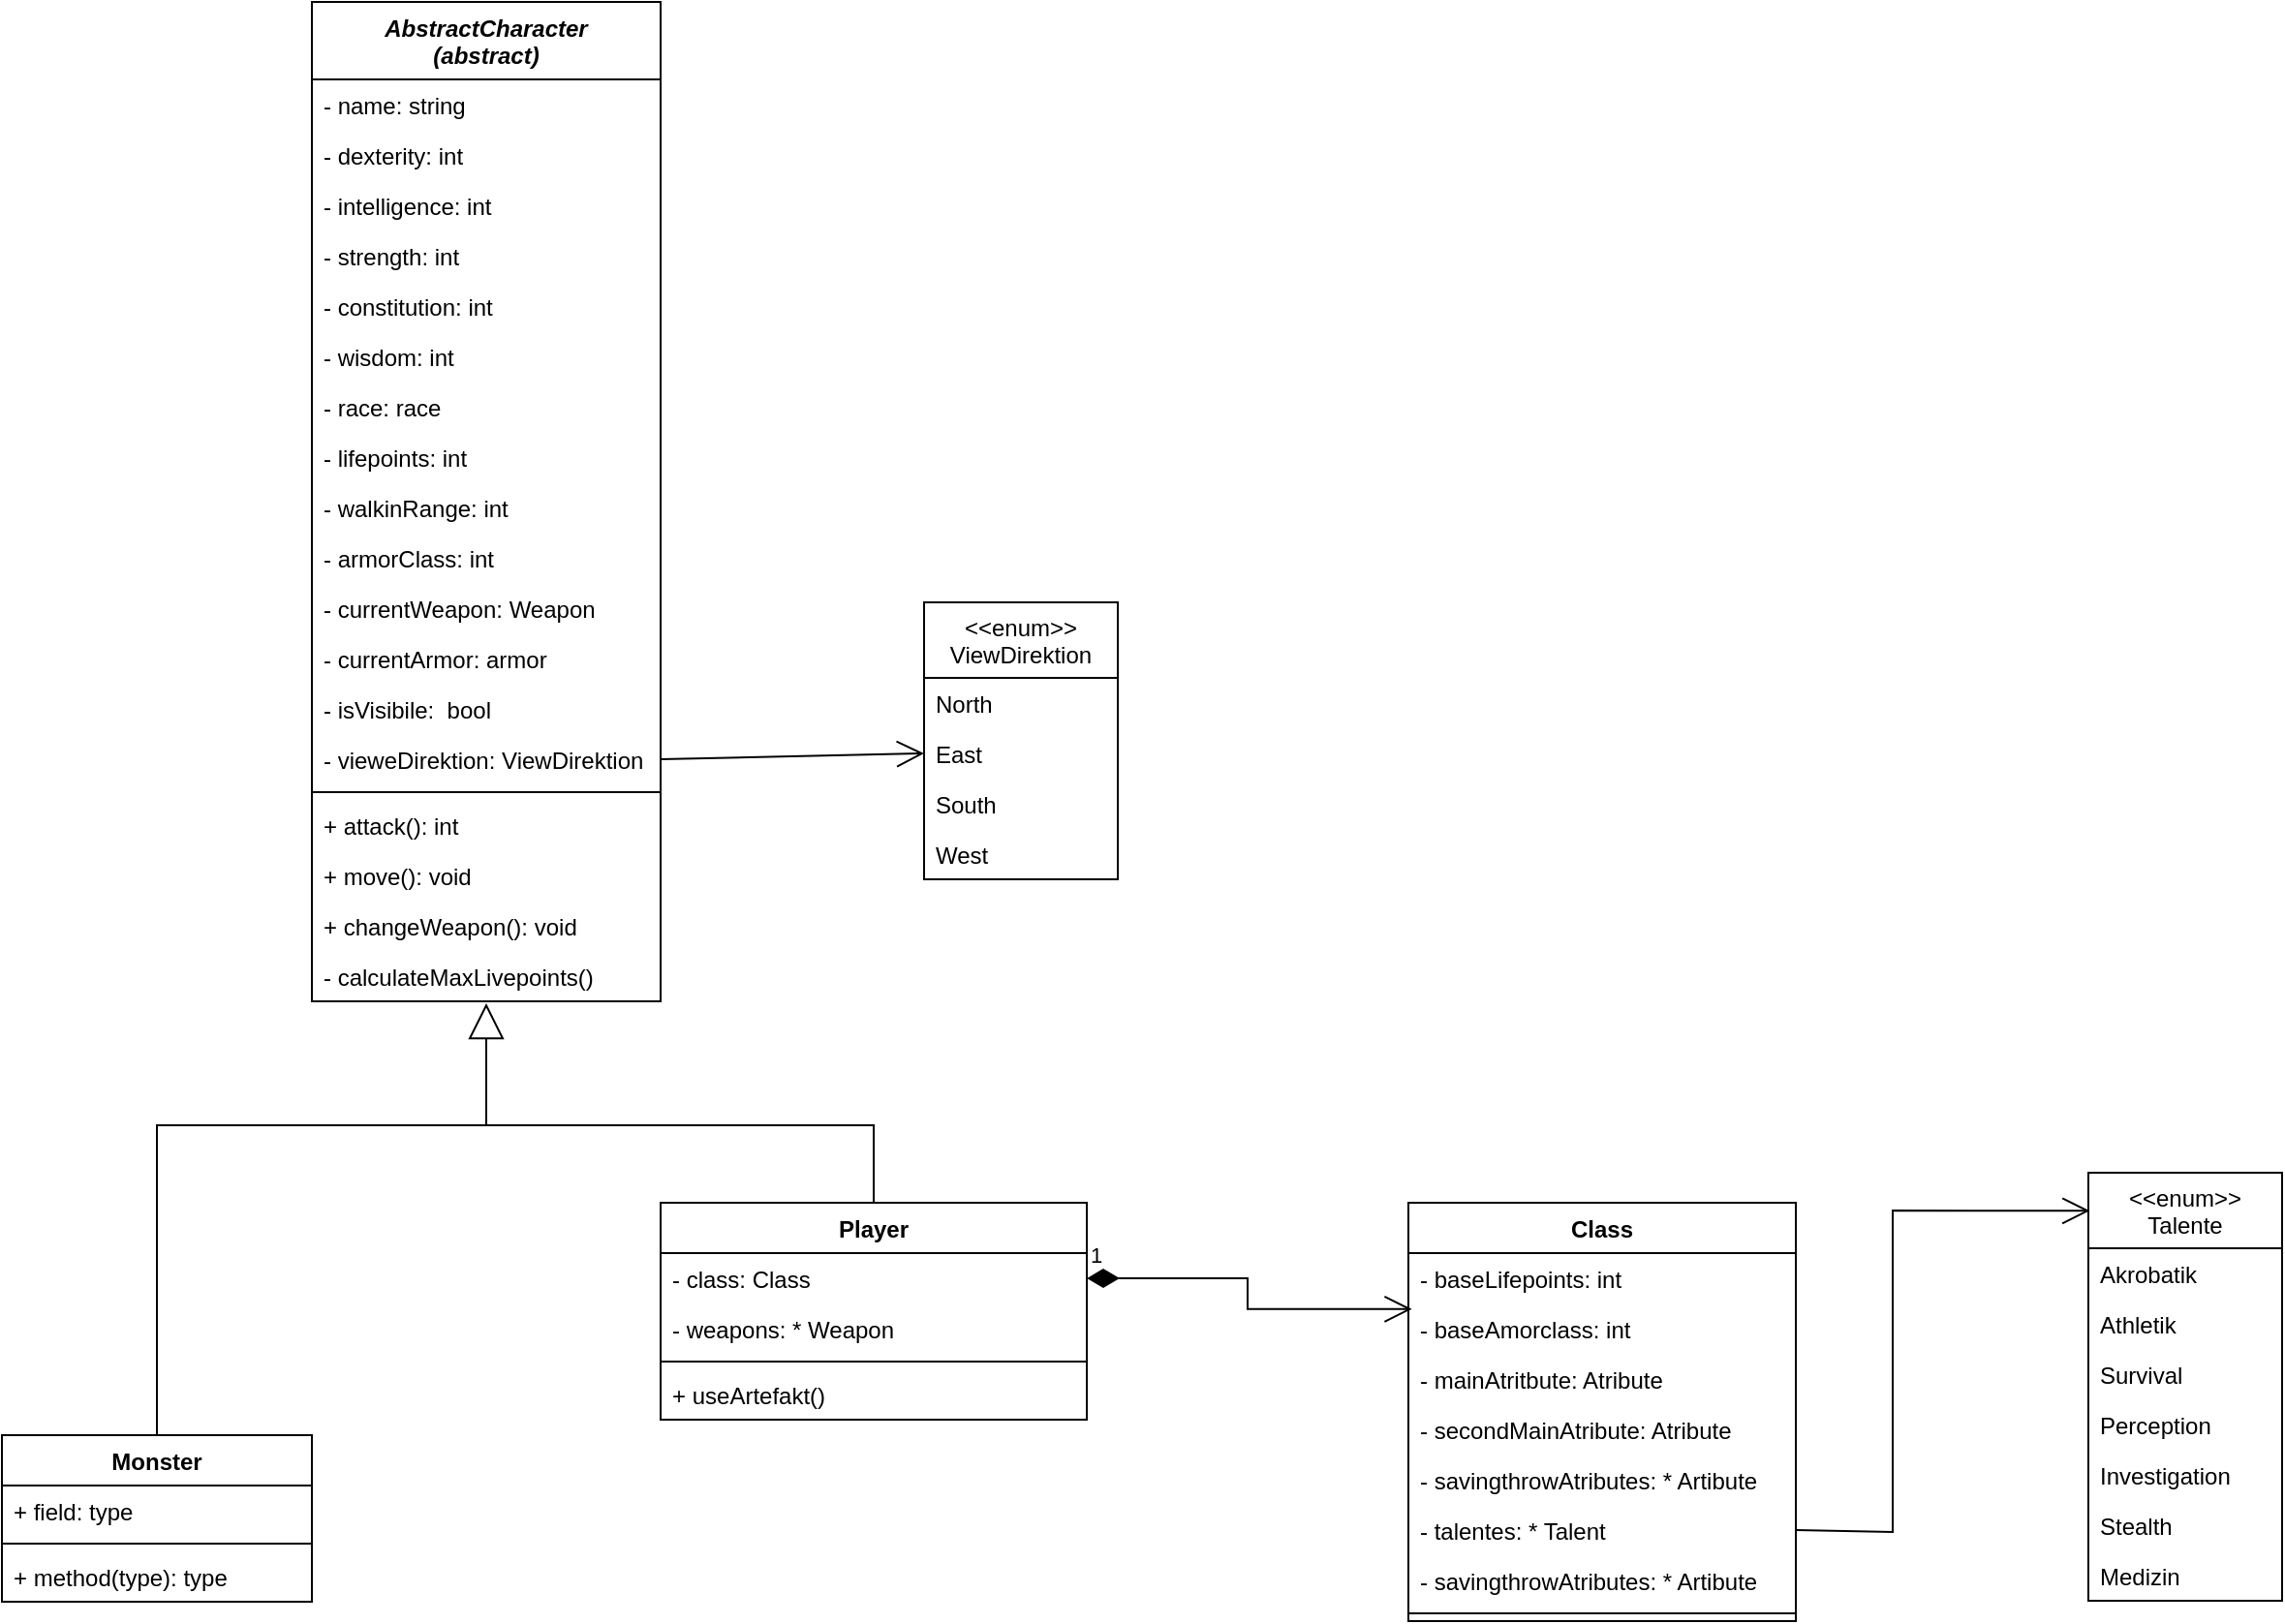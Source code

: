 <mxfile version="20.2.3" type="device"><diagram id="C5RBs43oDa-KdzZeNtuy" name="Page-1"><mxGraphModel dx="388" dy="1726" grid="1" gridSize="10" guides="1" tooltips="1" connect="1" arrows="1" fold="1" page="1" pageScale="1" pageWidth="827" pageHeight="1169" math="0" shadow="0"><root><mxCell id="WIyWlLk6GJQsqaUBKTNV-0"/><mxCell id="WIyWlLk6GJQsqaUBKTNV-1" parent="WIyWlLk6GJQsqaUBKTNV-0"/><mxCell id="Q3AYZREHIVU-GRA5C-rK-1" value="AbstractCharacter&#10;(abstract)" style="swimlane;fontStyle=3;align=center;verticalAlign=top;childLayout=stackLayout;horizontal=1;startSize=40;horizontalStack=0;resizeParent=1;resizeParentMax=0;resizeLast=0;collapsible=1;marginBottom=0;" parent="WIyWlLk6GJQsqaUBKTNV-1" vertex="1"><mxGeometry x="224" y="-40" width="180" height="516" as="geometry"/></mxCell><mxCell id="Q3AYZREHIVU-GRA5C-rK-2" value="- name: string " style="text;strokeColor=none;fillColor=none;align=left;verticalAlign=top;spacingLeft=4;spacingRight=4;overflow=hidden;rotatable=0;points=[[0,0.5],[1,0.5]];portConstraint=eastwest;" parent="Q3AYZREHIVU-GRA5C-rK-1" vertex="1"><mxGeometry y="40" width="180" height="26" as="geometry"/></mxCell><mxCell id="5h4KLsE5HGScLsVPsC8E-9" value="- dexterity: int" style="text;strokeColor=none;fillColor=none;align=left;verticalAlign=top;spacingLeft=4;spacingRight=4;overflow=hidden;rotatable=0;points=[[0,0.5],[1,0.5]];portConstraint=eastwest;" vertex="1" parent="Q3AYZREHIVU-GRA5C-rK-1"><mxGeometry y="66" width="180" height="26" as="geometry"/></mxCell><mxCell id="5h4KLsE5HGScLsVPsC8E-10" value="- intelligence: int" style="text;strokeColor=none;fillColor=none;align=left;verticalAlign=top;spacingLeft=4;spacingRight=4;overflow=hidden;rotatable=0;points=[[0,0.5],[1,0.5]];portConstraint=eastwest;" vertex="1" parent="Q3AYZREHIVU-GRA5C-rK-1"><mxGeometry y="92" width="180" height="26" as="geometry"/></mxCell><mxCell id="5h4KLsE5HGScLsVPsC8E-11" value="- strength: int" style="text;strokeColor=none;fillColor=none;align=left;verticalAlign=top;spacingLeft=4;spacingRight=4;overflow=hidden;rotatable=0;points=[[0,0.5],[1,0.5]];portConstraint=eastwest;" vertex="1" parent="Q3AYZREHIVU-GRA5C-rK-1"><mxGeometry y="118" width="180" height="26" as="geometry"/></mxCell><mxCell id="5h4KLsE5HGScLsVPsC8E-12" value="- constitution: int" style="text;strokeColor=none;fillColor=none;align=left;verticalAlign=top;spacingLeft=4;spacingRight=4;overflow=hidden;rotatable=0;points=[[0,0.5],[1,0.5]];portConstraint=eastwest;" vertex="1" parent="Q3AYZREHIVU-GRA5C-rK-1"><mxGeometry y="144" width="180" height="26" as="geometry"/></mxCell><mxCell id="5h4KLsE5HGScLsVPsC8E-13" value="- wisdom: int" style="text;strokeColor=none;fillColor=none;align=left;verticalAlign=top;spacingLeft=4;spacingRight=4;overflow=hidden;rotatable=0;points=[[0,0.5],[1,0.5]];portConstraint=eastwest;" vertex="1" parent="Q3AYZREHIVU-GRA5C-rK-1"><mxGeometry y="170" width="180" height="26" as="geometry"/></mxCell><mxCell id="5h4KLsE5HGScLsVPsC8E-0" value="- race: race " style="text;strokeColor=none;fillColor=none;align=left;verticalAlign=top;spacingLeft=4;spacingRight=4;overflow=hidden;rotatable=0;points=[[0,0.5],[1,0.5]];portConstraint=eastwest;" vertex="1" parent="Q3AYZREHIVU-GRA5C-rK-1"><mxGeometry y="196" width="180" height="26" as="geometry"/></mxCell><mxCell id="5h4KLsE5HGScLsVPsC8E-5" value="- lifepoints: int" style="text;strokeColor=none;fillColor=none;align=left;verticalAlign=top;spacingLeft=4;spacingRight=4;overflow=hidden;rotatable=0;points=[[0,0.5],[1,0.5]];portConstraint=eastwest;" vertex="1" parent="Q3AYZREHIVU-GRA5C-rK-1"><mxGeometry y="222" width="180" height="26" as="geometry"/></mxCell><mxCell id="Q3AYZREHIVU-GRA5C-rK-14" value="- walkinRange: int" style="text;strokeColor=none;fillColor=none;align=left;verticalAlign=top;spacingLeft=4;spacingRight=4;overflow=hidden;rotatable=0;points=[[0,0.5],[1,0.5]];portConstraint=eastwest;" parent="Q3AYZREHIVU-GRA5C-rK-1" vertex="1"><mxGeometry y="248" width="180" height="26" as="geometry"/></mxCell><mxCell id="5h4KLsE5HGScLsVPsC8E-8" value="- armorClass: int" style="text;strokeColor=none;fillColor=none;align=left;verticalAlign=top;spacingLeft=4;spacingRight=4;overflow=hidden;rotatable=0;points=[[0,0.5],[1,0.5]];portConstraint=eastwest;" vertex="1" parent="Q3AYZREHIVU-GRA5C-rK-1"><mxGeometry y="274" width="180" height="26" as="geometry"/></mxCell><mxCell id="5h4KLsE5HGScLsVPsC8E-1" value="- currentWeapon: Weapon" style="text;strokeColor=none;fillColor=none;align=left;verticalAlign=top;spacingLeft=4;spacingRight=4;overflow=hidden;rotatable=0;points=[[0,0.5],[1,0.5]];portConstraint=eastwest;" vertex="1" parent="Q3AYZREHIVU-GRA5C-rK-1"><mxGeometry y="300" width="180" height="26" as="geometry"/></mxCell><mxCell id="5h4KLsE5HGScLsVPsC8E-22" value="- currentArmor: armor" style="text;strokeColor=none;fillColor=none;align=left;verticalAlign=top;spacingLeft=4;spacingRight=4;overflow=hidden;rotatable=0;points=[[0,0.5],[1,0.5]];portConstraint=eastwest;" vertex="1" parent="Q3AYZREHIVU-GRA5C-rK-1"><mxGeometry y="326" width="180" height="26" as="geometry"/></mxCell><mxCell id="5h4KLsE5HGScLsVPsC8E-26" value="- isVisibile:  bool" style="text;strokeColor=none;fillColor=none;align=left;verticalAlign=top;spacingLeft=4;spacingRight=4;overflow=hidden;rotatable=0;points=[[0,0.5],[1,0.5]];portConstraint=eastwest;" vertex="1" parent="Q3AYZREHIVU-GRA5C-rK-1"><mxGeometry y="352" width="180" height="26" as="geometry"/></mxCell><mxCell id="5h4KLsE5HGScLsVPsC8E-6" value="- vieweDirektion: ViewDirektion" style="text;strokeColor=none;fillColor=none;align=left;verticalAlign=top;spacingLeft=4;spacingRight=4;overflow=hidden;rotatable=0;points=[[0,0.5],[1,0.5]];portConstraint=eastwest;" vertex="1" parent="Q3AYZREHIVU-GRA5C-rK-1"><mxGeometry y="378" width="180" height="26" as="geometry"/></mxCell><mxCell id="Q3AYZREHIVU-GRA5C-rK-3" value="" style="line;strokeWidth=1;fillColor=none;align=left;verticalAlign=middle;spacingTop=-1;spacingLeft=3;spacingRight=3;rotatable=0;labelPosition=right;points=[];portConstraint=eastwest;" parent="Q3AYZREHIVU-GRA5C-rK-1" vertex="1"><mxGeometry y="404" width="180" height="8" as="geometry"/></mxCell><mxCell id="5h4KLsE5HGScLsVPsC8E-14" value="+ attack(): int" style="text;strokeColor=none;fillColor=none;align=left;verticalAlign=top;spacingLeft=4;spacingRight=4;overflow=hidden;rotatable=0;points=[[0,0.5],[1,0.5]];portConstraint=eastwest;" vertex="1" parent="Q3AYZREHIVU-GRA5C-rK-1"><mxGeometry y="412" width="180" height="26" as="geometry"/></mxCell><mxCell id="5h4KLsE5HGScLsVPsC8E-15" value="+ move(): void" style="text;strokeColor=none;fillColor=none;align=left;verticalAlign=top;spacingLeft=4;spacingRight=4;overflow=hidden;rotatable=0;points=[[0,0.5],[1,0.5]];portConstraint=eastwest;" vertex="1" parent="Q3AYZREHIVU-GRA5C-rK-1"><mxGeometry y="438" width="180" height="26" as="geometry"/></mxCell><mxCell id="5h4KLsE5HGScLsVPsC8E-25" value="+ changeWeapon(): void" style="text;strokeColor=none;fillColor=none;align=left;verticalAlign=top;spacingLeft=4;spacingRight=4;overflow=hidden;rotatable=0;points=[[0,0.5],[1,0.5]];portConstraint=eastwest;" vertex="1" parent="Q3AYZREHIVU-GRA5C-rK-1"><mxGeometry y="464" width="180" height="26" as="geometry"/></mxCell><mxCell id="Q3AYZREHIVU-GRA5C-rK-4" value="- calculateMaxLivepoints()" style="text;strokeColor=none;fillColor=none;align=left;verticalAlign=top;spacingLeft=4;spacingRight=4;overflow=hidden;rotatable=0;points=[[0,0.5],[1,0.5]];portConstraint=eastwest;" parent="Q3AYZREHIVU-GRA5C-rK-1" vertex="1"><mxGeometry y="490" width="180" height="26" as="geometry"/></mxCell><mxCell id="Q3AYZREHIVU-GRA5C-rK-6" value="Monster" style="swimlane;fontStyle=1;align=center;verticalAlign=top;childLayout=stackLayout;horizontal=1;startSize=26;horizontalStack=0;resizeParent=1;resizeParentMax=0;resizeLast=0;collapsible=1;marginBottom=0;" parent="WIyWlLk6GJQsqaUBKTNV-1" vertex="1"><mxGeometry x="64" y="700" width="160" height="86" as="geometry"/></mxCell><mxCell id="Q3AYZREHIVU-GRA5C-rK-7" value="+ field: type" style="text;strokeColor=none;fillColor=none;align=left;verticalAlign=top;spacingLeft=4;spacingRight=4;overflow=hidden;rotatable=0;points=[[0,0.5],[1,0.5]];portConstraint=eastwest;" parent="Q3AYZREHIVU-GRA5C-rK-6" vertex="1"><mxGeometry y="26" width="160" height="26" as="geometry"/></mxCell><mxCell id="Q3AYZREHIVU-GRA5C-rK-8" value="" style="line;strokeWidth=1;fillColor=none;align=left;verticalAlign=middle;spacingTop=-1;spacingLeft=3;spacingRight=3;rotatable=0;labelPosition=right;points=[];portConstraint=eastwest;" parent="Q3AYZREHIVU-GRA5C-rK-6" vertex="1"><mxGeometry y="52" width="160" height="8" as="geometry"/></mxCell><mxCell id="Q3AYZREHIVU-GRA5C-rK-9" value="+ method(type): type" style="text;strokeColor=none;fillColor=none;align=left;verticalAlign=top;spacingLeft=4;spacingRight=4;overflow=hidden;rotatable=0;points=[[0,0.5],[1,0.5]];portConstraint=eastwest;" parent="Q3AYZREHIVU-GRA5C-rK-6" vertex="1"><mxGeometry y="60" width="160" height="26" as="geometry"/></mxCell><mxCell id="Q3AYZREHIVU-GRA5C-rK-10" value="Player" style="swimlane;fontStyle=1;align=center;verticalAlign=top;childLayout=stackLayout;horizontal=1;startSize=26;horizontalStack=0;resizeParent=1;resizeParentMax=0;resizeLast=0;collapsible=1;marginBottom=0;" parent="WIyWlLk6GJQsqaUBKTNV-1" vertex="1"><mxGeometry x="404" y="580" width="220" height="112" as="geometry"/></mxCell><mxCell id="Q3AYZREHIVU-GRA5C-rK-22" value="- class: Class" style="text;strokeColor=none;fillColor=none;align=left;verticalAlign=top;spacingLeft=4;spacingRight=4;overflow=hidden;rotatable=0;points=[[0,0.5],[1,0.5]];portConstraint=eastwest;" parent="Q3AYZREHIVU-GRA5C-rK-10" vertex="1"><mxGeometry y="26" width="220" height="26" as="geometry"/></mxCell><mxCell id="Q3AYZREHIVU-GRA5C-rK-20" value="- weapons: * Weapon" style="text;strokeColor=none;fillColor=none;align=left;verticalAlign=top;spacingLeft=4;spacingRight=4;overflow=hidden;rotatable=0;points=[[0,0.5],[1,0.5]];portConstraint=eastwest;" parent="Q3AYZREHIVU-GRA5C-rK-10" vertex="1"><mxGeometry y="52" width="220" height="26" as="geometry"/></mxCell><mxCell id="Q3AYZREHIVU-GRA5C-rK-12" value="" style="line;strokeWidth=1;fillColor=none;align=left;verticalAlign=middle;spacingTop=-1;spacingLeft=3;spacingRight=3;rotatable=0;labelPosition=right;points=[];portConstraint=eastwest;" parent="Q3AYZREHIVU-GRA5C-rK-10" vertex="1"><mxGeometry y="78" width="220" height="8" as="geometry"/></mxCell><mxCell id="Q3AYZREHIVU-GRA5C-rK-24" value="+ useArtefakt()" style="text;strokeColor=none;fillColor=none;align=left;verticalAlign=top;spacingLeft=4;spacingRight=4;overflow=hidden;rotatable=0;points=[[0,0.5],[1,0.5]];portConstraint=eastwest;" parent="Q3AYZREHIVU-GRA5C-rK-10" vertex="1"><mxGeometry y="86" width="220" height="26" as="geometry"/></mxCell><mxCell id="Q3AYZREHIVU-GRA5C-rK-18" value="" style="endArrow=block;endSize=16;endFill=0;html=1;rounded=0;exitX=0.5;exitY=0;exitDx=0;exitDy=0;entryX=0.5;entryY=1.038;entryDx=0;entryDy=0;entryPerimeter=0;" parent="WIyWlLk6GJQsqaUBKTNV-1" source="Q3AYZREHIVU-GRA5C-rK-10" target="Q3AYZREHIVU-GRA5C-rK-4" edge="1"><mxGeometry width="160" relative="1" as="geometry"><mxPoint x="464" y="550" as="sourcePoint"/><mxPoint x="354" y="490" as="targetPoint"/><Array as="points"><mxPoint x="514" y="540"/><mxPoint x="314" y="540"/></Array></mxGeometry></mxCell><mxCell id="Q3AYZREHIVU-GRA5C-rK-23" value="" style="endArrow=none;html=1;rounded=0;exitX=0.5;exitY=0;exitDx=0;exitDy=0;" parent="WIyWlLk6GJQsqaUBKTNV-1" source="Q3AYZREHIVU-GRA5C-rK-6" edge="1"><mxGeometry width="50" height="50" relative="1" as="geometry"><mxPoint x="114" y="530" as="sourcePoint"/><mxPoint x="314" y="540" as="targetPoint"/><Array as="points"><mxPoint x="144" y="540"/></Array></mxGeometry></mxCell><mxCell id="Q3AYZREHIVU-GRA5C-rK-33" value="&lt;&lt;enum&gt;&gt;&#10;ViewDirektion" style="swimlane;fontStyle=0;childLayout=stackLayout;horizontal=1;startSize=39;fillColor=none;horizontalStack=0;resizeParent=1;resizeParentMax=0;resizeLast=0;collapsible=1;marginBottom=0;" parent="WIyWlLk6GJQsqaUBKTNV-1" vertex="1"><mxGeometry x="540" y="270" width="100" height="143" as="geometry"><mxRectangle x="540" y="260" width="110" height="40" as="alternateBounds"/></mxGeometry></mxCell><mxCell id="Q3AYZREHIVU-GRA5C-rK-34" value="North" style="text;strokeColor=none;fillColor=none;align=left;verticalAlign=top;spacingLeft=4;spacingRight=4;overflow=hidden;rotatable=0;points=[[0,0.5],[1,0.5]];portConstraint=eastwest;" parent="Q3AYZREHIVU-GRA5C-rK-33" vertex="1"><mxGeometry y="39" width="100" height="26" as="geometry"/></mxCell><mxCell id="Q3AYZREHIVU-GRA5C-rK-36" value="East" style="text;strokeColor=none;fillColor=none;align=left;verticalAlign=top;spacingLeft=4;spacingRight=4;overflow=hidden;rotatable=0;points=[[0,0.5],[1,0.5]];portConstraint=eastwest;" parent="Q3AYZREHIVU-GRA5C-rK-33" vertex="1"><mxGeometry y="65" width="100" height="26" as="geometry"/></mxCell><mxCell id="Q3AYZREHIVU-GRA5C-rK-38" value="South" style="text;strokeColor=none;fillColor=none;align=left;verticalAlign=top;spacingLeft=4;spacingRight=4;overflow=hidden;rotatable=0;points=[[0,0.5],[1,0.5]];portConstraint=eastwest;" parent="Q3AYZREHIVU-GRA5C-rK-33" vertex="1"><mxGeometry y="91" width="100" height="26" as="geometry"/></mxCell><mxCell id="Q3AYZREHIVU-GRA5C-rK-40" value="West" style="text;strokeColor=none;fillColor=none;align=left;verticalAlign=top;spacingLeft=4;spacingRight=4;overflow=hidden;rotatable=0;points=[[0,0.5],[1,0.5]];portConstraint=eastwest;" parent="Q3AYZREHIVU-GRA5C-rK-33" vertex="1"><mxGeometry y="117" width="100" height="26" as="geometry"/></mxCell><mxCell id="Q3AYZREHIVU-GRA5C-rK-43" value="" style="endArrow=open;endFill=1;endSize=12;html=1;rounded=0;entryX=0;entryY=0.5;entryDx=0;entryDy=0;exitX=1;exitY=0.5;exitDx=0;exitDy=0;" parent="WIyWlLk6GJQsqaUBKTNV-1" source="5h4KLsE5HGScLsVPsC8E-6" target="Q3AYZREHIVU-GRA5C-rK-36" edge="1"><mxGeometry width="160" relative="1" as="geometry"><mxPoint x="614" y="801" as="sourcePoint"/><mxPoint x="794" y="854" as="targetPoint"/></mxGeometry></mxCell><mxCell id="5h4KLsE5HGScLsVPsC8E-16" value="Class" style="swimlane;fontStyle=1;align=center;verticalAlign=top;childLayout=stackLayout;horizontal=1;startSize=26;horizontalStack=0;resizeParent=1;resizeParentMax=0;resizeLast=0;collapsible=1;marginBottom=0;" vertex="1" parent="WIyWlLk6GJQsqaUBKTNV-1"><mxGeometry x="790" y="580" width="200" height="216" as="geometry"><mxRectangle x="540" y="70" width="70" height="30" as="alternateBounds"/></mxGeometry></mxCell><mxCell id="5h4KLsE5HGScLsVPsC8E-17" value="- baseLifepoints: int" style="text;strokeColor=none;fillColor=none;align=left;verticalAlign=top;spacingLeft=4;spacingRight=4;overflow=hidden;rotatable=0;points=[[0,0.5],[1,0.5]];portConstraint=eastwest;" vertex="1" parent="5h4KLsE5HGScLsVPsC8E-16"><mxGeometry y="26" width="200" height="26" as="geometry"/></mxCell><mxCell id="5h4KLsE5HGScLsVPsC8E-23" value="- baseAmorclass: int" style="text;strokeColor=none;fillColor=none;align=left;verticalAlign=top;spacingLeft=4;spacingRight=4;overflow=hidden;rotatable=0;points=[[0,0.5],[1,0.5]];portConstraint=eastwest;" vertex="1" parent="5h4KLsE5HGScLsVPsC8E-16"><mxGeometry y="52" width="200" height="26" as="geometry"/></mxCell><mxCell id="5h4KLsE5HGScLsVPsC8E-24" value="- mainAtritbute: Atribute" style="text;strokeColor=none;fillColor=none;align=left;verticalAlign=top;spacingLeft=4;spacingRight=4;overflow=hidden;rotatable=0;points=[[0,0.5],[1,0.5]];portConstraint=eastwest;" vertex="1" parent="5h4KLsE5HGScLsVPsC8E-16"><mxGeometry y="78" width="200" height="26" as="geometry"/></mxCell><mxCell id="5h4KLsE5HGScLsVPsC8E-29" value="- secondMainAtribute: Atribute" style="text;strokeColor=none;fillColor=none;align=left;verticalAlign=top;spacingLeft=4;spacingRight=4;overflow=hidden;rotatable=0;points=[[0,0.5],[1,0.5]];portConstraint=eastwest;" vertex="1" parent="5h4KLsE5HGScLsVPsC8E-16"><mxGeometry y="104" width="200" height="26" as="geometry"/></mxCell><mxCell id="5h4KLsE5HGScLsVPsC8E-30" value="- savingthrowAtributes: * Artibute" style="text;strokeColor=none;fillColor=none;align=left;verticalAlign=top;spacingLeft=4;spacingRight=4;overflow=hidden;rotatable=0;points=[[0,0.5],[1,0.5]];portConstraint=eastwest;" vertex="1" parent="5h4KLsE5HGScLsVPsC8E-16"><mxGeometry y="130" width="200" height="26" as="geometry"/></mxCell><mxCell id="5h4KLsE5HGScLsVPsC8E-39" value="- talentes: * Talent" style="text;strokeColor=none;fillColor=none;align=left;verticalAlign=top;spacingLeft=4;spacingRight=4;overflow=hidden;rotatable=0;points=[[0,0.5],[1,0.5]];portConstraint=eastwest;" vertex="1" parent="5h4KLsE5HGScLsVPsC8E-16"><mxGeometry y="156" width="200" height="26" as="geometry"/></mxCell><mxCell id="5h4KLsE5HGScLsVPsC8E-43" value="- savingthrowAtributes: * Artibute" style="text;strokeColor=none;fillColor=none;align=left;verticalAlign=top;spacingLeft=4;spacingRight=4;overflow=hidden;rotatable=0;points=[[0,0.5],[1,0.5]];portConstraint=eastwest;" vertex="1" parent="5h4KLsE5HGScLsVPsC8E-16"><mxGeometry y="182" width="200" height="26" as="geometry"/></mxCell><mxCell id="5h4KLsE5HGScLsVPsC8E-18" value="" style="line;strokeWidth=1;fillColor=none;align=left;verticalAlign=middle;spacingTop=-1;spacingLeft=3;spacingRight=3;rotatable=0;labelPosition=right;points=[];portConstraint=eastwest;" vertex="1" parent="5h4KLsE5HGScLsVPsC8E-16"><mxGeometry y="208" width="200" height="8" as="geometry"/></mxCell><mxCell id="5h4KLsE5HGScLsVPsC8E-28" value="1" style="endArrow=open;html=1;endSize=12;startArrow=diamondThin;startSize=14;startFill=1;edgeStyle=orthogonalEdgeStyle;align=left;verticalAlign=bottom;rounded=0;exitX=1;exitY=0.5;exitDx=0;exitDy=0;entryX=0.009;entryY=0.113;entryDx=0;entryDy=0;entryPerimeter=0;" edge="1" parent="WIyWlLk6GJQsqaUBKTNV-1" source="Q3AYZREHIVU-GRA5C-rK-22" target="5h4KLsE5HGScLsVPsC8E-23"><mxGeometry x="-1" y="3" relative="1" as="geometry"><mxPoint x="670" y="610" as="sourcePoint"/><mxPoint x="610" y="160" as="targetPoint"/></mxGeometry></mxCell><mxCell id="5h4KLsE5HGScLsVPsC8E-31" value="&lt;&lt;enum&gt;&gt;&#10;Talente" style="swimlane;fontStyle=0;childLayout=stackLayout;horizontal=1;startSize=39;fillColor=none;horizontalStack=0;resizeParent=1;resizeParentMax=0;resizeLast=0;collapsible=1;marginBottom=0;" vertex="1" parent="WIyWlLk6GJQsqaUBKTNV-1"><mxGeometry x="1141" y="564.5" width="100" height="221" as="geometry"><mxRectangle x="540" y="260" width="110" height="40" as="alternateBounds"/></mxGeometry></mxCell><mxCell id="5h4KLsE5HGScLsVPsC8E-32" value="Akrobatik" style="text;strokeColor=none;fillColor=none;align=left;verticalAlign=top;spacingLeft=4;spacingRight=4;overflow=hidden;rotatable=0;points=[[0,0.5],[1,0.5]];portConstraint=eastwest;" vertex="1" parent="5h4KLsE5HGScLsVPsC8E-31"><mxGeometry y="39" width="100" height="26" as="geometry"/></mxCell><mxCell id="5h4KLsE5HGScLsVPsC8E-33" value="Athletik" style="text;strokeColor=none;fillColor=none;align=left;verticalAlign=top;spacingLeft=4;spacingRight=4;overflow=hidden;rotatable=0;points=[[0,0.5],[1,0.5]];portConstraint=eastwest;" vertex="1" parent="5h4KLsE5HGScLsVPsC8E-31"><mxGeometry y="65" width="100" height="26" as="geometry"/></mxCell><mxCell id="5h4KLsE5HGScLsVPsC8E-34" value="Survival" style="text;strokeColor=none;fillColor=none;align=left;verticalAlign=top;spacingLeft=4;spacingRight=4;overflow=hidden;rotatable=0;points=[[0,0.5],[1,0.5]];portConstraint=eastwest;" vertex="1" parent="5h4KLsE5HGScLsVPsC8E-31"><mxGeometry y="91" width="100" height="26" as="geometry"/></mxCell><mxCell id="5h4KLsE5HGScLsVPsC8E-35" value="Perception" style="text;strokeColor=none;fillColor=none;align=left;verticalAlign=top;spacingLeft=4;spacingRight=4;overflow=hidden;rotatable=0;points=[[0,0.5],[1,0.5]];portConstraint=eastwest;" vertex="1" parent="5h4KLsE5HGScLsVPsC8E-31"><mxGeometry y="117" width="100" height="26" as="geometry"/></mxCell><mxCell id="5h4KLsE5HGScLsVPsC8E-36" value="Investigation" style="text;strokeColor=none;fillColor=none;align=left;verticalAlign=top;spacingLeft=4;spacingRight=4;overflow=hidden;rotatable=0;points=[[0,0.5],[1,0.5]];portConstraint=eastwest;" vertex="1" parent="5h4KLsE5HGScLsVPsC8E-31"><mxGeometry y="143" width="100" height="26" as="geometry"/></mxCell><mxCell id="5h4KLsE5HGScLsVPsC8E-37" value="Stealth" style="text;strokeColor=none;fillColor=none;align=left;verticalAlign=top;spacingLeft=4;spacingRight=4;overflow=hidden;rotatable=0;points=[[0,0.5],[1,0.5]];portConstraint=eastwest;" vertex="1" parent="5h4KLsE5HGScLsVPsC8E-31"><mxGeometry y="169" width="100" height="26" as="geometry"/></mxCell><mxCell id="5h4KLsE5HGScLsVPsC8E-38" value="Medizin" style="text;strokeColor=none;fillColor=none;align=left;verticalAlign=top;spacingLeft=4;spacingRight=4;overflow=hidden;rotatable=0;points=[[0,0.5],[1,0.5]];portConstraint=eastwest;" vertex="1" parent="5h4KLsE5HGScLsVPsC8E-31"><mxGeometry y="195" width="100" height="26" as="geometry"/></mxCell><mxCell id="5h4KLsE5HGScLsVPsC8E-42" value="" style="endArrow=open;endFill=1;endSize=12;html=1;rounded=0;exitX=1;exitY=0.5;exitDx=0;exitDy=0;entryX=0.007;entryY=0.089;entryDx=0;entryDy=0;entryPerimeter=0;" edge="1" parent="WIyWlLk6GJQsqaUBKTNV-1" source="5h4KLsE5HGScLsVPsC8E-39" target="5h4KLsE5HGScLsVPsC8E-31"><mxGeometry width="160" relative="1" as="geometry"><mxPoint x="1000" y="810" as="sourcePoint"/><mxPoint x="1160" y="810" as="targetPoint"/><Array as="points"><mxPoint x="1040" y="750"/><mxPoint x="1040" y="584"/></Array></mxGeometry></mxCell></root></mxGraphModel></diagram></mxfile>